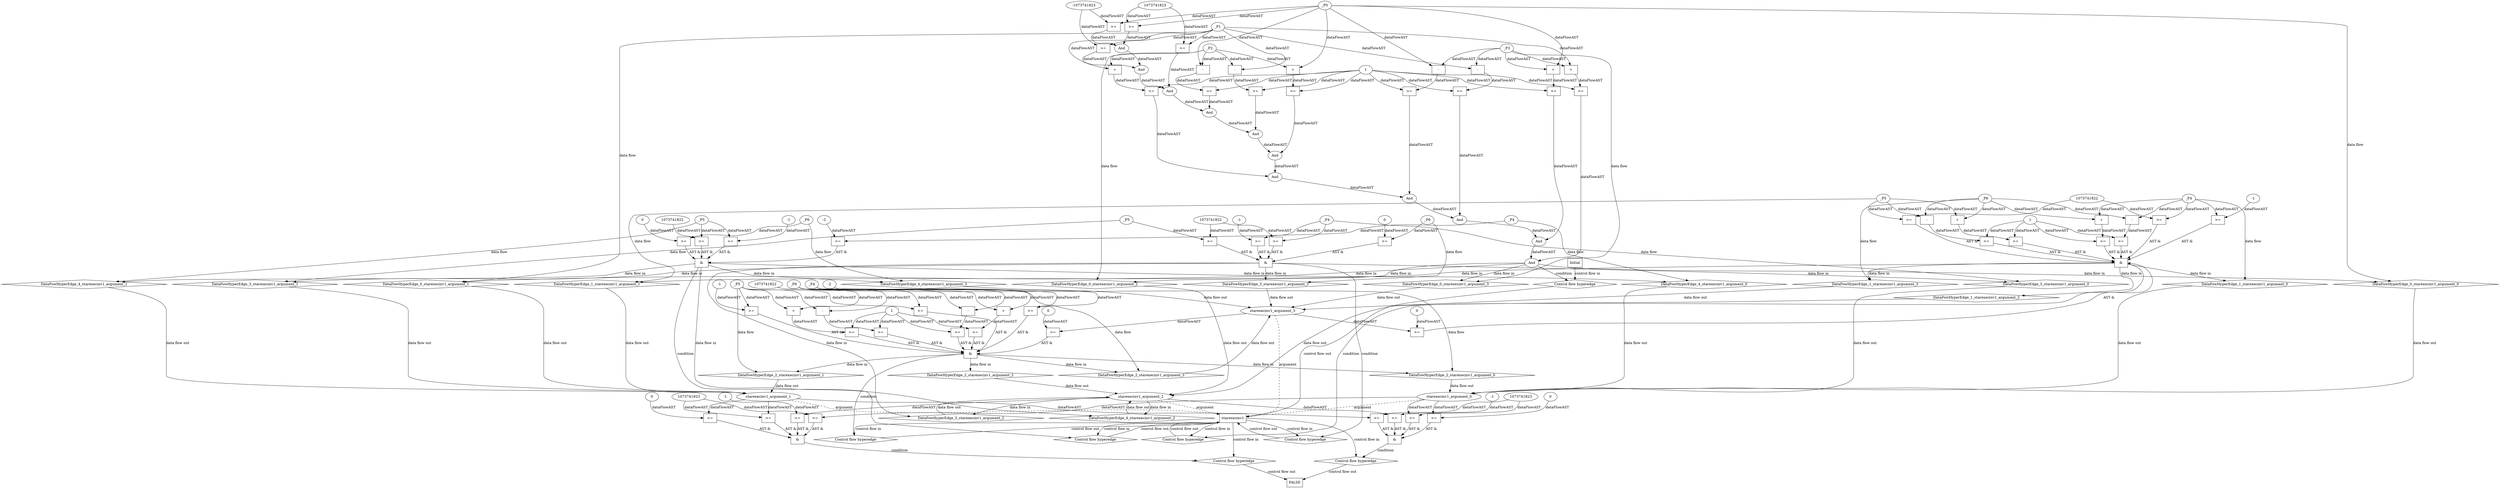 digraph dag {
"starexecinv1" [label="starexecinv1" nodeName="starexecinv1" class=cfn  shape="rect"];
FALSE [label="FALSE" nodeName=FALSE class=cfn  shape="rect"];
Initial [label="Initial" nodeName=Initial class=cfn  shape="rect"];
ControlFowHyperEdge_0 [label="Control flow hyperedge" nodeName=ControlFowHyperEdge_0 class=controlFlowHyperEdge shape="diamond"];
"Initial" -> ControlFowHyperEdge_0 [label="control flow in"]
ControlFowHyperEdge_0 -> "starexecinv1" [label="control flow out"]
ControlFowHyperEdge_1 [label="Control flow hyperedge" nodeName=ControlFowHyperEdge_1 class=controlFlowHyperEdge shape="diamond"];
"starexecinv1" -> ControlFowHyperEdge_1 [label="control flow in"]
ControlFowHyperEdge_1 -> "starexecinv1" [label="control flow out"]
ControlFowHyperEdge_2 [label="Control flow hyperedge" nodeName=ControlFowHyperEdge_2 class=controlFlowHyperEdge shape="diamond"];
"starexecinv1" -> ControlFowHyperEdge_2 [label="control flow in"]
ControlFowHyperEdge_2 -> "starexecinv1" [label="control flow out"]
ControlFowHyperEdge_3 [label="Control flow hyperedge" nodeName=ControlFowHyperEdge_3 class=controlFlowHyperEdge shape="diamond"];
"starexecinv1" -> ControlFowHyperEdge_3 [label="control flow in"]
ControlFowHyperEdge_3 -> "starexecinv1" [label="control flow out"]
ControlFowHyperEdge_4 [label="Control flow hyperedge" nodeName=ControlFowHyperEdge_4 class=controlFlowHyperEdge shape="diamond"];
"starexecinv1" -> ControlFowHyperEdge_4 [label="control flow in"]
ControlFowHyperEdge_4 -> "starexecinv1" [label="control flow out"]
ControlFowHyperEdge_5 [label="Control flow hyperedge" nodeName=ControlFowHyperEdge_5 class=controlFlowHyperEdge shape="diamond"];
"starexecinv1" -> ControlFowHyperEdge_5 [label="control flow in"]
ControlFowHyperEdge_5 -> "FALSE" [label="control flow out"]
ControlFowHyperEdge_6 [label="Control flow hyperedge" nodeName=ControlFowHyperEdge_6 class=controlFlowHyperEdge shape="diamond"];
"starexecinv1" -> ControlFowHyperEdge_6 [label="control flow in"]
ControlFowHyperEdge_6 -> "FALSE" [label="control flow out"]
"starexecinv1_argument_0" [label="starexecinv1_argument_0" nodeName=argument0 class=argument  head="starexecinv1" shape="oval"];
"starexecinv1_argument_0" -> "starexecinv1"[label="argument" style="dashed"]
"starexecinv1_argument_1" [label="starexecinv1_argument_1" nodeName=argument1 class=argument  head="starexecinv1" shape="oval"];
"starexecinv1_argument_1" -> "starexecinv1"[label="argument" style="dashed"]
"starexecinv1_argument_2" [label="starexecinv1_argument_2" nodeName=argument2 class=argument  head="starexecinv1" shape="oval"];
"starexecinv1_argument_2" -> "starexecinv1"[label="argument" style="dashed"]
"starexecinv1_argument_3" [label="starexecinv1_argument_3" nodeName=argument3 class=argument  head="starexecinv1" shape="oval"];
"starexecinv1_argument_3" -> "starexecinv1"[label="argument" style="dashed"]

"xxxstarexecinv1___Initial_0xxxguard_0_node_0" [label="And" nodeName="xxxstarexecinv1___Initial_0xxxguard_0_node_0" class=Operator ];
"xxxstarexecinv1___Initial_0xxxguard_0_node_1" [label="And" nodeName="xxxstarexecinv1___Initial_0xxxguard_0_node_1" class=Operator ];
"xxxstarexecinv1___Initial_0xxxguard_0_node_2" [label="And" nodeName="xxxstarexecinv1___Initial_0xxxguard_0_node_2" class=Operator ];
"xxxstarexecinv1___Initial_0xxxguard_0_node_3" [label="And" nodeName="xxxstarexecinv1___Initial_0xxxguard_0_node_3" class=Operator ];
"xxxstarexecinv1___Initial_0xxxguard_0_node_4" [label="And" nodeName="xxxstarexecinv1___Initial_0xxxguard_0_node_4" class=Operator ];
"xxxstarexecinv1___Initial_0xxxguard_0_node_5" [label="And" nodeName="xxxstarexecinv1___Initial_0xxxguard_0_node_5" class=Operator ];
"xxxstarexecinv1___Initial_0xxxguard_0_node_6" [label="And" nodeName="xxxstarexecinv1___Initial_0xxxguard_0_node_6" class=Operator ];
"xxxstarexecinv1___Initial_0xxxguard_0_node_7" [label="And" nodeName="xxxstarexecinv1___Initial_0xxxguard_0_node_7" class=Operator ];
"xxxstarexecinv1___Initial_0xxxguard_0_node_8" [label="And" nodeName="xxxstarexecinv1___Initial_0xxxguard_0_node_8" class=Operator ];
"xxxstarexecinv1___Initial_0xxxguard_0_node_9" [label="And" nodeName="xxxstarexecinv1___Initial_0xxxguard_0_node_9" class=Operator ];
"xxxstarexecinv1___Initial_0xxxguard_0_node_10" [label="And" nodeName="xxxstarexecinv1___Initial_0xxxguard_0_node_10" class=Operator ];
"xxxstarexecinv1___Initial_0xxxguard_0_node_11" [label=">=" nodeName="xxxstarexecinv1___Initial_0xxxguard_0_node_11" class=Operator  shape="rect"];
"xxxstarexecinv1___Initial_0xxxguard_0_node_13" [label="-1073741823" nodeName="xxxstarexecinv1___Initial_0xxxguard_0_node_13" class=Literal ];
"xxxstarexecinv1___Initial_0xxxguard_0_node_14" [label=">=" nodeName="xxxstarexecinv1___Initial_0xxxguard_0_node_14" class=Operator  shape="rect"];
"xxxstarexecinv1___Initial_0xxxguard_0_node_15" [label="1073741823" nodeName="xxxstarexecinv1___Initial_0xxxguard_0_node_15" class=Literal ];
"xxxstarexecinv1___Initial_0xxxguard_0_node_17" [label=">=" nodeName="xxxstarexecinv1___Initial_0xxxguard_0_node_17" class=Operator  shape="rect"];
"xxxstarexecinv1___Initial_0xxxguard_0_node_20" [label=">=" nodeName="xxxstarexecinv1___Initial_0xxxguard_0_node_20" class=Operator  shape="rect"];
"xxxstarexecinv1___Initial_0xxxguard_0_node_23" [label=">=" nodeName="xxxstarexecinv1___Initial_0xxxguard_0_node_23" class=Operator  shape="rect"];
"xxxstarexecinv1___Initial_0xxxguard_0_node_24" [label="-" nodeName="xxxstarexecinv1___Initial_0xxxguard_0_node_24" class= Operator shape="rect"];
"xxxstarexecinv1___Initial_0xxxguard_0_node_27" [label="1" nodeName="xxxstarexecinv1___Initial_0xxxguard_0_node_27" class=Literal ];
"xxxstarexecinv1___Initial_0xxxguard_0_node_28" [label=">=" nodeName="xxxstarexecinv1___Initial_0xxxguard_0_node_28" class=Operator  shape="rect"];
"xxxstarexecinv1___Initial_0xxxguard_0_node_29" [label="-" nodeName="xxxstarexecinv1___Initial_0xxxguard_0_node_29" class= Operator shape="rect"];
"xxxstarexecinv1___Initial_0xxxguard_0_node_33" [label=">=" nodeName="xxxstarexecinv1___Initial_0xxxguard_0_node_33" class=Operator  shape="rect"];
"xxxstarexecinv1___Initial_0xxxguard_0_node_34" [label="+" nodeName="xxxstarexecinv1___Initial_0xxxguard_0_node_34" class= Operator shape="rect"];
"xxxstarexecinv1___Initial_0xxxguard_0_node_38" [label=">=" nodeName="xxxstarexecinv1___Initial_0xxxguard_0_node_38" class=Operator  shape="rect"];
"xxxstarexecinv1___Initial_0xxxguard_0_node_39" [label="+" nodeName="xxxstarexecinv1___Initial_0xxxguard_0_node_39" class= Operator shape="rect"];
"xxxstarexecinv1___Initial_0xxxguard_0_node_43" [label=">=" nodeName="xxxstarexecinv1___Initial_0xxxguard_0_node_43" class=Operator  shape="rect"];
"xxxstarexecinv1___Initial_0xxxguard_0_node_44" [label="-" nodeName="xxxstarexecinv1___Initial_0xxxguard_0_node_44" class= Operator shape="rect"];
"xxxstarexecinv1___Initial_0xxxguard_0_node_48" [label=">=" nodeName="xxxstarexecinv1___Initial_0xxxguard_0_node_48" class=Operator  shape="rect"];
"xxxstarexecinv1___Initial_0xxxguard_0_node_49" [label="-" nodeName="xxxstarexecinv1___Initial_0xxxguard_0_node_49" class= Operator shape="rect"];
"xxxstarexecinv1___Initial_0xxxguard_0_node_53" [label=">=" nodeName="xxxstarexecinv1___Initial_0xxxguard_0_node_53" class=Operator  shape="rect"];
"xxxstarexecinv1___Initial_0xxxguard_0_node_54" [label="+" nodeName="xxxstarexecinv1___Initial_0xxxguard_0_node_54" class= Operator shape="rect"];
"xxxstarexecinv1___Initial_0xxxguard_0_node_58" [label=">=" nodeName="xxxstarexecinv1___Initial_0xxxguard_0_node_58" class=Operator  shape="rect"];
"xxxstarexecinv1___Initial_0xxxguard_0_node_59" [label="+" nodeName="xxxstarexecinv1___Initial_0xxxguard_0_node_59" class= Operator shape="rect"];
"xxxstarexecinv1___Initial_0xxxguard_0_node_1" -> "xxxstarexecinv1___Initial_0xxxguard_0_node_0"[label="dataFlowAST"]
"xxxstarexecinv1___Initial_0xxxguard_0_node_58" -> "xxxstarexecinv1___Initial_0xxxguard_0_node_0"[label="dataFlowAST"]
"xxxstarexecinv1___Initial_0xxxguard_0_node_2" -> "xxxstarexecinv1___Initial_0xxxguard_0_node_1"[label="dataFlowAST"]
"xxxstarexecinv1___Initial_0xxxguard_0_node_53" -> "xxxstarexecinv1___Initial_0xxxguard_0_node_1"[label="dataFlowAST"]
"xxxstarexecinv1___Initial_0xxxguard_0_node_3" -> "xxxstarexecinv1___Initial_0xxxguard_0_node_2"[label="dataFlowAST"]
"xxxstarexecinv1___Initial_0xxxguard_0_node_48" -> "xxxstarexecinv1___Initial_0xxxguard_0_node_2"[label="dataFlowAST"]
"xxxstarexecinv1___Initial_0xxxguard_0_node_4" -> "xxxstarexecinv1___Initial_0xxxguard_0_node_3"[label="dataFlowAST"]
"xxxstarexecinv1___Initial_0xxxguard_0_node_43" -> "xxxstarexecinv1___Initial_0xxxguard_0_node_3"[label="dataFlowAST"]
"xxxstarexecinv1___Initial_0xxxguard_0_node_5" -> "xxxstarexecinv1___Initial_0xxxguard_0_node_4"[label="dataFlowAST"]
"xxxstarexecinv1___Initial_0xxxguard_0_node_38" -> "xxxstarexecinv1___Initial_0xxxguard_0_node_4"[label="dataFlowAST"]
"xxxstarexecinv1___Initial_0xxxguard_0_node_6" -> "xxxstarexecinv1___Initial_0xxxguard_0_node_5"[label="dataFlowAST"]
"xxxstarexecinv1___Initial_0xxxguard_0_node_33" -> "xxxstarexecinv1___Initial_0xxxguard_0_node_5"[label="dataFlowAST"]
"xxxstarexecinv1___Initial_0xxxguard_0_node_7" -> "xxxstarexecinv1___Initial_0xxxguard_0_node_6"[label="dataFlowAST"]
"xxxstarexecinv1___Initial_0xxxguard_0_node_28" -> "xxxstarexecinv1___Initial_0xxxguard_0_node_6"[label="dataFlowAST"]
"xxxstarexecinv1___Initial_0xxxguard_0_node_8" -> "xxxstarexecinv1___Initial_0xxxguard_0_node_7"[label="dataFlowAST"]
"xxxstarexecinv1___Initial_0xxxguard_0_node_23" -> "xxxstarexecinv1___Initial_0xxxguard_0_node_7"[label="dataFlowAST"]
"xxxstarexecinv1___Initial_0xxxguard_0_node_9" -> "xxxstarexecinv1___Initial_0xxxguard_0_node_8"[label="dataFlowAST"]
"xxxstarexecinv1___Initial_0xxxguard_0_node_20" -> "xxxstarexecinv1___Initial_0xxxguard_0_node_8"[label="dataFlowAST"]
"xxxstarexecinv1___Initial_0xxxguard_0_node_10" -> "xxxstarexecinv1___Initial_0xxxguard_0_node_9"[label="dataFlowAST"]
"xxxstarexecinv1___Initial_0xxxguard_0_node_17" -> "xxxstarexecinv1___Initial_0xxxguard_0_node_9"[label="dataFlowAST"]
"xxxstarexecinv1___Initial_0xxxguard_0_node_11" -> "xxxstarexecinv1___Initial_0xxxguard_0_node_10"[label="dataFlowAST"]
"xxxstarexecinv1___Initial_0xxxguard_0_node_14" -> "xxxstarexecinv1___Initial_0xxxguard_0_node_10"[label="dataFlowAST"]
"xxxstarexecinv1___Initial_0xxxdataFlow_0_node_0" -> "xxxstarexecinv1___Initial_0xxxguard_0_node_11"[label="dataFlowAST"]
"xxxstarexecinv1___Initial_0xxxguard_0_node_13" -> "xxxstarexecinv1___Initial_0xxxguard_0_node_11"[label="dataFlowAST"]
"xxxstarexecinv1___Initial_0xxxguard_0_node_15" -> "xxxstarexecinv1___Initial_0xxxguard_0_node_14"[label="dataFlowAST"]
"xxxstarexecinv1___Initial_0xxxdataFlow_0_node_0" -> "xxxstarexecinv1___Initial_0xxxguard_0_node_14"[label="dataFlowAST"]
"xxxstarexecinv1___Initial_0xxxdataFlow1_node_0" -> "xxxstarexecinv1___Initial_0xxxguard_0_node_17"[label="dataFlowAST"]
"xxxstarexecinv1___Initial_0xxxguard_0_node_13" -> "xxxstarexecinv1___Initial_0xxxguard_0_node_17"[label="dataFlowAST"]
"xxxstarexecinv1___Initial_0xxxguard_0_node_15" -> "xxxstarexecinv1___Initial_0xxxguard_0_node_20"[label="dataFlowAST"]
"xxxstarexecinv1___Initial_0xxxdataFlow1_node_0" -> "xxxstarexecinv1___Initial_0xxxguard_0_node_20"[label="dataFlowAST"]
"xxxstarexecinv1___Initial_0xxxguard_0_node_24" -> "xxxstarexecinv1___Initial_0xxxguard_0_node_23"[label="dataFlowAST"]
"xxxstarexecinv1___Initial_0xxxguard_0_node_27" -> "xxxstarexecinv1___Initial_0xxxguard_0_node_23"[label="dataFlowAST"]
"xxxstarexecinv1___Initial_0xxxdataFlow2_node_0" -> "xxxstarexecinv1___Initial_0xxxguard_0_node_24"[label="dataFlowAST"]
"xxxstarexecinv1___Initial_0xxxdataFlow_0_node_0" -> "xxxstarexecinv1___Initial_0xxxguard_0_node_24"[label="dataFlowAST"]
"xxxstarexecinv1___Initial_0xxxguard_0_node_29" -> "xxxstarexecinv1___Initial_0xxxguard_0_node_28"[label="dataFlowAST"]
"xxxstarexecinv1___Initial_0xxxguard_0_node_27" -> "xxxstarexecinv1___Initial_0xxxguard_0_node_28"[label="dataFlowAST"]
"xxxstarexecinv1___Initial_0xxxdataFlow2_node_0" -> "xxxstarexecinv1___Initial_0xxxguard_0_node_29"[label="dataFlowAST"]
"xxxstarexecinv1___Initial_0xxxdataFlow1_node_0" -> "xxxstarexecinv1___Initial_0xxxguard_0_node_29"[label="dataFlowAST"]
"xxxstarexecinv1___Initial_0xxxguard_0_node_34" -> "xxxstarexecinv1___Initial_0xxxguard_0_node_33"[label="dataFlowAST"]
"xxxstarexecinv1___Initial_0xxxguard_0_node_27" -> "xxxstarexecinv1___Initial_0xxxguard_0_node_33"[label="dataFlowAST"]
"xxxstarexecinv1___Initial_0xxxdataFlow2_node_0" -> "xxxstarexecinv1___Initial_0xxxguard_0_node_34"[label="dataFlowAST"]
"xxxstarexecinv1___Initial_0xxxdataFlow_0_node_0" -> "xxxstarexecinv1___Initial_0xxxguard_0_node_34"[label="dataFlowAST"]
"xxxstarexecinv1___Initial_0xxxguard_0_node_39" -> "xxxstarexecinv1___Initial_0xxxguard_0_node_38"[label="dataFlowAST"]
"xxxstarexecinv1___Initial_0xxxguard_0_node_27" -> "xxxstarexecinv1___Initial_0xxxguard_0_node_38"[label="dataFlowAST"]
"xxxstarexecinv1___Initial_0xxxdataFlow2_node_0" -> "xxxstarexecinv1___Initial_0xxxguard_0_node_39"[label="dataFlowAST"]
"xxxstarexecinv1___Initial_0xxxdataFlow1_node_0" -> "xxxstarexecinv1___Initial_0xxxguard_0_node_39"[label="dataFlowAST"]
"xxxstarexecinv1___Initial_0xxxguard_0_node_44" -> "xxxstarexecinv1___Initial_0xxxguard_0_node_43"[label="dataFlowAST"]
"xxxstarexecinv1___Initial_0xxxguard_0_node_27" -> "xxxstarexecinv1___Initial_0xxxguard_0_node_43"[label="dataFlowAST"]
"xxxstarexecinv1___Initial_0xxxdataFlow3_node_0" -> "xxxstarexecinv1___Initial_0xxxguard_0_node_44"[label="dataFlowAST"]
"xxxstarexecinv1___Initial_0xxxdataFlow_0_node_0" -> "xxxstarexecinv1___Initial_0xxxguard_0_node_44"[label="dataFlowAST"]
"xxxstarexecinv1___Initial_0xxxguard_0_node_49" -> "xxxstarexecinv1___Initial_0xxxguard_0_node_48"[label="dataFlowAST"]
"xxxstarexecinv1___Initial_0xxxguard_0_node_27" -> "xxxstarexecinv1___Initial_0xxxguard_0_node_48"[label="dataFlowAST"]
"xxxstarexecinv1___Initial_0xxxdataFlow3_node_0" -> "xxxstarexecinv1___Initial_0xxxguard_0_node_49"[label="dataFlowAST"]
"xxxstarexecinv1___Initial_0xxxdataFlow1_node_0" -> "xxxstarexecinv1___Initial_0xxxguard_0_node_49"[label="dataFlowAST"]
"xxxstarexecinv1___Initial_0xxxguard_0_node_54" -> "xxxstarexecinv1___Initial_0xxxguard_0_node_53"[label="dataFlowAST"]
"xxxstarexecinv1___Initial_0xxxguard_0_node_27" -> "xxxstarexecinv1___Initial_0xxxguard_0_node_53"[label="dataFlowAST"]
"xxxstarexecinv1___Initial_0xxxdataFlow3_node_0" -> "xxxstarexecinv1___Initial_0xxxguard_0_node_54"[label="dataFlowAST"]
"xxxstarexecinv1___Initial_0xxxdataFlow_0_node_0" -> "xxxstarexecinv1___Initial_0xxxguard_0_node_54"[label="dataFlowAST"]
"xxxstarexecinv1___Initial_0xxxguard_0_node_59" -> "xxxstarexecinv1___Initial_0xxxguard_0_node_58"[label="dataFlowAST"]
"xxxstarexecinv1___Initial_0xxxguard_0_node_27" -> "xxxstarexecinv1___Initial_0xxxguard_0_node_58"[label="dataFlowAST"]
"xxxstarexecinv1___Initial_0xxxdataFlow3_node_0" -> "xxxstarexecinv1___Initial_0xxxguard_0_node_59"[label="dataFlowAST"]
"xxxstarexecinv1___Initial_0xxxdataFlow1_node_0" -> "xxxstarexecinv1___Initial_0xxxguard_0_node_59"[label="dataFlowAST"]

"xxxstarexecinv1___Initial_0xxxguard_0_node_0" -> "ControlFowHyperEdge_0" [label="condition"];
"xxxstarexecinv1___Initial_0xxxdataFlow_0_node_0" [label="_P0" nodeName="xxxstarexecinv1___Initial_0xxxdataFlow_0_node_0" class=Constant ];

"xxxstarexecinv1___Initial_0xxxdataFlow_0_node_0" -> "DataFowHyperEdge_0_starexecinv1_argument_0" [label="data flow"];
"xxxstarexecinv1___Initial_0xxxdataFlow1_node_0" [label="_P1" nodeName="xxxstarexecinv1___Initial_0xxxdataFlow1_node_0" class=Constant ];

"xxxstarexecinv1___Initial_0xxxdataFlow1_node_0" -> "DataFowHyperEdge_0_starexecinv1_argument_1" [label="data flow"];
"xxxstarexecinv1___Initial_0xxxdataFlow2_node_0" [label="_P2" nodeName="xxxstarexecinv1___Initial_0xxxdataFlow2_node_0" class=Constant ];

"xxxstarexecinv1___Initial_0xxxdataFlow2_node_0" -> "DataFowHyperEdge_0_starexecinv1_argument_2" [label="data flow"];
"xxxstarexecinv1___Initial_0xxxdataFlow3_node_0" [label="_P3" nodeName="xxxstarexecinv1___Initial_0xxxdataFlow3_node_0" class=Constant ];

"xxxstarexecinv1___Initial_0xxxdataFlow3_node_0" -> "DataFowHyperEdge_0_starexecinv1_argument_3" [label="data flow"];
"xxxstarexecinv1___starexecinv1_1xxx_and" [label="&" nodeName="xxxstarexecinv1___starexecinv1_1xxx_and" class=Operator shape="rect"];
"xxxstarexecinv1___starexecinv1_1xxxguard6_node_0" [label=">=" nodeName="xxxstarexecinv1___starexecinv1_1xxxguard6_node_0" class=Operator  shape="rect"];
"xxxstarexecinv1___starexecinv1_1xxxguard6_node_2" [label="-1" nodeName="xxxstarexecinv1___starexecinv1_1xxxguard6_node_2" class=Literal ];
"xxxstarexecinv1___starexecinv1_1xxxdataFlow_0_node_0" -> "xxxstarexecinv1___starexecinv1_1xxxguard6_node_0"[label="dataFlowAST"]
"xxxstarexecinv1___starexecinv1_1xxxguard6_node_2" -> "xxxstarexecinv1___starexecinv1_1xxxguard6_node_0"[label="dataFlowAST"]

"xxxstarexecinv1___starexecinv1_1xxxguard6_node_0" -> "xxxstarexecinv1___starexecinv1_1xxx_and" [label="AST &"];
"xxxstarexecinv1___starexecinv1_1xxxguard_0_node_0" [label=">=" nodeName="xxxstarexecinv1___starexecinv1_1xxxguard_0_node_0" class=Operator  shape="rect"];
"xxxstarexecinv1___starexecinv1_1xxxguard_0_node_1" [label="+" nodeName="xxxstarexecinv1___starexecinv1_1xxxguard_0_node_1" class= Operator shape="rect"];
"xxxstarexecinv1___starexecinv1_1xxxguard_0_node_4" [label="1" nodeName="xxxstarexecinv1___starexecinv1_1xxxguard_0_node_4" class=Literal ];
"xxxstarexecinv1___starexecinv1_1xxxguard_0_node_1" -> "xxxstarexecinv1___starexecinv1_1xxxguard_0_node_0"[label="dataFlowAST"]
"xxxstarexecinv1___starexecinv1_1xxxguard_0_node_4" -> "xxxstarexecinv1___starexecinv1_1xxxguard_0_node_0"[label="dataFlowAST"]
"xxxstarexecinv1___starexecinv1_1xxxdataFlow2_node_0" -> "xxxstarexecinv1___starexecinv1_1xxxguard_0_node_1"[label="dataFlowAST"]
"xxxstarexecinv1___starexecinv1_1xxxdataFlow1_node_0" -> "xxxstarexecinv1___starexecinv1_1xxxguard_0_node_1"[label="dataFlowAST"]

"xxxstarexecinv1___starexecinv1_1xxxguard_0_node_0" -> "xxxstarexecinv1___starexecinv1_1xxx_and" [label="AST &"];
"xxxstarexecinv1___starexecinv1_1xxxguard1_node_0" [label=">=" nodeName="xxxstarexecinv1___starexecinv1_1xxxguard1_node_0" class=Operator  shape="rect"];
"xxxstarexecinv1___starexecinv1_1xxxguard1_node_1" [label="1073741822" nodeName="xxxstarexecinv1___starexecinv1_1xxxguard1_node_1" class=Literal ];
"xxxstarexecinv1___starexecinv1_1xxxguard1_node_1" -> "xxxstarexecinv1___starexecinv1_1xxxguard1_node_0"[label="dataFlowAST"]
"xxxstarexecinv1___starexecinv1_1xxxdataFlow_0_node_0" -> "xxxstarexecinv1___starexecinv1_1xxxguard1_node_0"[label="dataFlowAST"]

"xxxstarexecinv1___starexecinv1_1xxxguard1_node_0" -> "xxxstarexecinv1___starexecinv1_1xxx_and" [label="AST &"];
"xxxstarexecinv1___starexecinv1_1xxxguard5_node_0" [label=">=" nodeName="xxxstarexecinv1___starexecinv1_1xxxguard5_node_0" class=Operator  shape="rect"];
"xxxstarexecinv1___starexecinv1_1xxxguard5_node_1" [label="-" nodeName="xxxstarexecinv1___starexecinv1_1xxxguard5_node_1" class= Operator shape="rect"];
"xxxstarexecinv1___starexecinv1_1xxxguard5_node_1" -> "xxxstarexecinv1___starexecinv1_1xxxguard5_node_0"[label="dataFlowAST"]
"xxxstarexecinv1___starexecinv1_1xxxguard_0_node_4" -> "xxxstarexecinv1___starexecinv1_1xxxguard5_node_0"[label="dataFlowAST"]
"xxxstarexecinv1___starexecinv1_1xxxdataFlow2_node_0" -> "xxxstarexecinv1___starexecinv1_1xxxguard5_node_1"[label="dataFlowAST"]
"xxxstarexecinv1___starexecinv1_1xxxdataFlow_0_node_0" -> "xxxstarexecinv1___starexecinv1_1xxxguard5_node_1"[label="dataFlowAST"]

"xxxstarexecinv1___starexecinv1_1xxxguard5_node_0" -> "xxxstarexecinv1___starexecinv1_1xxx_and" [label="AST &"];
"xxxstarexecinv1___starexecinv1_1xxxguard2_node_0" [label=">=" nodeName="xxxstarexecinv1___starexecinv1_1xxxguard2_node_0" class=Operator  shape="rect"];
"xxxstarexecinv1___starexecinv1_1xxxguard2_node_1" [label="-" nodeName="xxxstarexecinv1___starexecinv1_1xxxguard2_node_1" class= Operator shape="rect"];
"xxxstarexecinv1___starexecinv1_1xxxguard2_node_1" -> "xxxstarexecinv1___starexecinv1_1xxxguard2_node_0"[label="dataFlowAST"]
"xxxstarexecinv1___starexecinv1_1xxxguard_0_node_4" -> "xxxstarexecinv1___starexecinv1_1xxxguard2_node_0"[label="dataFlowAST"]
"xxxstarexecinv1___starexecinv1_1xxxdataFlow2_node_0" -> "xxxstarexecinv1___starexecinv1_1xxxguard2_node_1"[label="dataFlowAST"]
"xxxstarexecinv1___starexecinv1_1xxxdataFlow1_node_0" -> "xxxstarexecinv1___starexecinv1_1xxxguard2_node_1"[label="dataFlowAST"]

"xxxstarexecinv1___starexecinv1_1xxxguard2_node_0" -> "xxxstarexecinv1___starexecinv1_1xxx_and" [label="AST &"];
"xxxstarexecinv1___starexecinv1_1xxxguard7_node_0" [label=">=" nodeName="xxxstarexecinv1___starexecinv1_1xxxguard7_node_0" class=Operator  shape="rect"];
"xxxstarexecinv1___starexecinv1_1xxxguard7_node_1" [label="+" nodeName="xxxstarexecinv1___starexecinv1_1xxxguard7_node_1" class= Operator shape="rect"];
"xxxstarexecinv1___starexecinv1_1xxxguard7_node_1" -> "xxxstarexecinv1___starexecinv1_1xxxguard7_node_0"[label="dataFlowAST"]
"xxxstarexecinv1___starexecinv1_1xxxguard_0_node_4" -> "xxxstarexecinv1___starexecinv1_1xxxguard7_node_0"[label="dataFlowAST"]
"xxxstarexecinv1___starexecinv1_1xxxdataFlow2_node_0" -> "xxxstarexecinv1___starexecinv1_1xxxguard7_node_1"[label="dataFlowAST"]
"xxxstarexecinv1___starexecinv1_1xxxdataFlow_0_node_0" -> "xxxstarexecinv1___starexecinv1_1xxxguard7_node_1"[label="dataFlowAST"]

"xxxstarexecinv1___starexecinv1_1xxxguard7_node_0" -> "xxxstarexecinv1___starexecinv1_1xxx_and" [label="AST &"];
"xxxstarexecinv1___starexecinv1_1xxxguard4_node_0" [label=">=" nodeName="xxxstarexecinv1___starexecinv1_1xxxguard4_node_0" class=Operator  shape="rect"];
"xxxstarexecinv1___starexecinv1_1xxxguard1_node_1" -> "xxxstarexecinv1___starexecinv1_1xxxguard4_node_0"[label="dataFlowAST"]
"xxxstarexecinv1___starexecinv1_1xxxdataFlow1_node_0" -> "xxxstarexecinv1___starexecinv1_1xxxguard4_node_0"[label="dataFlowAST"]

"xxxstarexecinv1___starexecinv1_1xxxguard4_node_0" -> "xxxstarexecinv1___starexecinv1_1xxx_and" [label="AST &"];
"xxxstarexecinv1___starexecinv1_1xxxguard3_node_0" [label=">=" nodeName="xxxstarexecinv1___starexecinv1_1xxxguard3_node_0" class=Operator  shape="rect"];
"xxxstarexecinv1___starexecinv1_1xxxguard3_node_1" [label="0" nodeName="xxxstarexecinv1___starexecinv1_1xxxguard3_node_1" class=Literal ];
"xxxstarexecinv1___starexecinv1_1xxxguard3_node_1" -> "xxxstarexecinv1___starexecinv1_1xxxguard3_node_0"[label="dataFlowAST"]
"starexecinv1_argument_3" -> "xxxstarexecinv1___starexecinv1_1xxxguard3_node_0"[label="dataFlowAST"]

"xxxstarexecinv1___starexecinv1_1xxxguard3_node_0" -> "xxxstarexecinv1___starexecinv1_1xxx_and" [label="AST &"];
"xxxstarexecinv1___starexecinv1_1xxx_and" -> "ControlFowHyperEdge_1" [label="condition"];
"xxxstarexecinv1___starexecinv1_1xxxdataFlow_0_node_0" [label="_P4" nodeName="xxxstarexecinv1___starexecinv1_1xxxdataFlow_0_node_0" class=Constant ];

"xxxstarexecinv1___starexecinv1_1xxxdataFlow_0_node_0" -> "DataFowHyperEdge_1_starexecinv1_argument_0" [label="data flow"];
"xxxstarexecinv1___starexecinv1_1xxxdataFlow1_node_0" [label="_P5" nodeName="xxxstarexecinv1___starexecinv1_1xxxdataFlow1_node_0" class=Constant ];

"xxxstarexecinv1___starexecinv1_1xxxdataFlow1_node_0" -> "DataFowHyperEdge_1_starexecinv1_argument_1" [label="data flow"];
"xxxstarexecinv1___starexecinv1_1xxxdataFlow2_node_0" [label="_P6" nodeName="xxxstarexecinv1___starexecinv1_1xxxdataFlow2_node_0" class=Constant ];

"xxxstarexecinv1___starexecinv1_1xxxdataFlow2_node_0" -> "DataFowHyperEdge_1_starexecinv1_argument_3" [label="data flow"];
"xxxstarexecinv1___starexecinv1_2xxx_and" [label="&" nodeName="xxxstarexecinv1___starexecinv1_2xxx_and" class=Operator shape="rect"];
"xxxstarexecinv1___starexecinv1_2xxxguard6_node_0" [label=">=" nodeName="xxxstarexecinv1___starexecinv1_2xxxguard6_node_0" class=Operator  shape="rect"];
"xxxstarexecinv1___starexecinv1_2xxxguard6_node_1" [label="1073741822" nodeName="xxxstarexecinv1___starexecinv1_2xxxguard6_node_1" class=Literal ];
"xxxstarexecinv1___starexecinv1_2xxxguard6_node_1" -> "xxxstarexecinv1___starexecinv1_2xxxguard6_node_0"[label="dataFlowAST"]
"xxxstarexecinv1___starexecinv1_2xxxdataFlow1_node_0" -> "xxxstarexecinv1___starexecinv1_2xxxguard6_node_0"[label="dataFlowAST"]

"xxxstarexecinv1___starexecinv1_2xxxguard6_node_0" -> "xxxstarexecinv1___starexecinv1_2xxx_and" [label="AST &"];
"xxxstarexecinv1___starexecinv1_2xxxguard3_node_0" [label=">=" nodeName="xxxstarexecinv1___starexecinv1_2xxxguard3_node_0" class=Operator  shape="rect"];
"xxxstarexecinv1___starexecinv1_2xxxguard3_node_1" [label="0" nodeName="xxxstarexecinv1___starexecinv1_2xxxguard3_node_1" class=Literal ];
"xxxstarexecinv1___starexecinv1_2xxxguard3_node_1" -> "xxxstarexecinv1___starexecinv1_2xxxguard3_node_0"[label="dataFlowAST"]
"starexecinv1_argument_3" -> "xxxstarexecinv1___starexecinv1_2xxxguard3_node_0"[label="dataFlowAST"]

"xxxstarexecinv1___starexecinv1_2xxxguard3_node_0" -> "xxxstarexecinv1___starexecinv1_2xxx_and" [label="AST &"];
"xxxstarexecinv1___starexecinv1_2xxxguard5_node_0" [label=">=" nodeName="xxxstarexecinv1___starexecinv1_2xxxguard5_node_0" class=Operator  shape="rect"];
"xxxstarexecinv1___starexecinv1_2xxxguard5_node_1" [label="-" nodeName="xxxstarexecinv1___starexecinv1_2xxxguard5_node_1" class= Operator shape="rect"];
"xxxstarexecinv1___starexecinv1_2xxxguard5_node_1" -> "xxxstarexecinv1___starexecinv1_2xxxguard5_node_0"[label="dataFlowAST"]
"xxxstarexecinv1___starexecinv1_2xxxguard_0_node_4" -> "xxxstarexecinv1___starexecinv1_2xxxguard5_node_0"[label="dataFlowAST"]
"xxxstarexecinv1___starexecinv1_2xxxdataFlow2_node_0" -> "xxxstarexecinv1___starexecinv1_2xxxguard5_node_1"[label="dataFlowAST"]
"xxxstarexecinv1___starexecinv1_2xxxdataFlow_0_node_0" -> "xxxstarexecinv1___starexecinv1_2xxxguard5_node_1"[label="dataFlowAST"]

"xxxstarexecinv1___starexecinv1_2xxxguard5_node_0" -> "xxxstarexecinv1___starexecinv1_2xxx_and" [label="AST &"];
"xxxstarexecinv1___starexecinv1_2xxxguard4_node_0" [label=">=" nodeName="xxxstarexecinv1___starexecinv1_2xxxguard4_node_0" class=Operator  shape="rect"];
"xxxstarexecinv1___starexecinv1_2xxxguard4_node_2" [label="-1" nodeName="xxxstarexecinv1___starexecinv1_2xxxguard4_node_2" class=Literal ];
"xxxstarexecinv1___starexecinv1_2xxxdataFlow1_node_0" -> "xxxstarexecinv1___starexecinv1_2xxxguard4_node_0"[label="dataFlowAST"]
"xxxstarexecinv1___starexecinv1_2xxxguard4_node_2" -> "xxxstarexecinv1___starexecinv1_2xxxguard4_node_0"[label="dataFlowAST"]

"xxxstarexecinv1___starexecinv1_2xxxguard4_node_0" -> "xxxstarexecinv1___starexecinv1_2xxx_and" [label="AST &"];
"xxxstarexecinv1___starexecinv1_2xxxguard_0_node_0" [label=">=" nodeName="xxxstarexecinv1___starexecinv1_2xxxguard_0_node_0" class=Operator  shape="rect"];
"xxxstarexecinv1___starexecinv1_2xxxguard_0_node_1" [label="+" nodeName="xxxstarexecinv1___starexecinv1_2xxxguard_0_node_1" class= Operator shape="rect"];
"xxxstarexecinv1___starexecinv1_2xxxguard_0_node_4" [label="1" nodeName="xxxstarexecinv1___starexecinv1_2xxxguard_0_node_4" class=Literal ];
"xxxstarexecinv1___starexecinv1_2xxxguard_0_node_1" -> "xxxstarexecinv1___starexecinv1_2xxxguard_0_node_0"[label="dataFlowAST"]
"xxxstarexecinv1___starexecinv1_2xxxguard_0_node_4" -> "xxxstarexecinv1___starexecinv1_2xxxguard_0_node_0"[label="dataFlowAST"]
"xxxstarexecinv1___starexecinv1_2xxxdataFlow2_node_0" -> "xxxstarexecinv1___starexecinv1_2xxxguard_0_node_1"[label="dataFlowAST"]
"xxxstarexecinv1___starexecinv1_2xxxdataFlow1_node_0" -> "xxxstarexecinv1___starexecinv1_2xxxguard_0_node_1"[label="dataFlowAST"]

"xxxstarexecinv1___starexecinv1_2xxxguard_0_node_0" -> "xxxstarexecinv1___starexecinv1_2xxx_and" [label="AST &"];
"xxxstarexecinv1___starexecinv1_2xxxguard1_node_0" [label=">=" nodeName="xxxstarexecinv1___starexecinv1_2xxxguard1_node_0" class=Operator  shape="rect"];
"xxxstarexecinv1___starexecinv1_2xxxguard1_node_1" [label="-2" nodeName="xxxstarexecinv1___starexecinv1_2xxxguard1_node_1" class=Literal ];
"xxxstarexecinv1___starexecinv1_2xxxguard1_node_1" -> "xxxstarexecinv1___starexecinv1_2xxxguard1_node_0"[label="dataFlowAST"]
"xxxstarexecinv1___starexecinv1_2xxxdataFlow_0_node_0" -> "xxxstarexecinv1___starexecinv1_2xxxguard1_node_0"[label="dataFlowAST"]

"xxxstarexecinv1___starexecinv1_2xxxguard1_node_0" -> "xxxstarexecinv1___starexecinv1_2xxx_and" [label="AST &"];
"xxxstarexecinv1___starexecinv1_2xxxguard7_node_0" [label=">=" nodeName="xxxstarexecinv1___starexecinv1_2xxxguard7_node_0" class=Operator  shape="rect"];
"xxxstarexecinv1___starexecinv1_2xxxguard7_node_1" [label="+" nodeName="xxxstarexecinv1___starexecinv1_2xxxguard7_node_1" class= Operator shape="rect"];
"xxxstarexecinv1___starexecinv1_2xxxguard7_node_1" -> "xxxstarexecinv1___starexecinv1_2xxxguard7_node_0"[label="dataFlowAST"]
"xxxstarexecinv1___starexecinv1_2xxxguard_0_node_4" -> "xxxstarexecinv1___starexecinv1_2xxxguard7_node_0"[label="dataFlowAST"]
"xxxstarexecinv1___starexecinv1_2xxxdataFlow2_node_0" -> "xxxstarexecinv1___starexecinv1_2xxxguard7_node_1"[label="dataFlowAST"]
"xxxstarexecinv1___starexecinv1_2xxxdataFlow_0_node_0" -> "xxxstarexecinv1___starexecinv1_2xxxguard7_node_1"[label="dataFlowAST"]

"xxxstarexecinv1___starexecinv1_2xxxguard7_node_0" -> "xxxstarexecinv1___starexecinv1_2xxx_and" [label="AST &"];
"xxxstarexecinv1___starexecinv1_2xxxguard2_node_0" [label=">=" nodeName="xxxstarexecinv1___starexecinv1_2xxxguard2_node_0" class=Operator  shape="rect"];
"xxxstarexecinv1___starexecinv1_2xxxguard2_node_1" [label="-" nodeName="xxxstarexecinv1___starexecinv1_2xxxguard2_node_1" class= Operator shape="rect"];
"xxxstarexecinv1___starexecinv1_2xxxguard2_node_1" -> "xxxstarexecinv1___starexecinv1_2xxxguard2_node_0"[label="dataFlowAST"]
"xxxstarexecinv1___starexecinv1_2xxxguard_0_node_4" -> "xxxstarexecinv1___starexecinv1_2xxxguard2_node_0"[label="dataFlowAST"]
"xxxstarexecinv1___starexecinv1_2xxxdataFlow2_node_0" -> "xxxstarexecinv1___starexecinv1_2xxxguard2_node_1"[label="dataFlowAST"]
"xxxstarexecinv1___starexecinv1_2xxxdataFlow1_node_0" -> "xxxstarexecinv1___starexecinv1_2xxxguard2_node_1"[label="dataFlowAST"]

"xxxstarexecinv1___starexecinv1_2xxxguard2_node_0" -> "xxxstarexecinv1___starexecinv1_2xxx_and" [label="AST &"];
"xxxstarexecinv1___starexecinv1_2xxx_and" -> "ControlFowHyperEdge_2" [label="condition"];
"xxxstarexecinv1___starexecinv1_2xxxdataFlow_0_node_0" [label="_P4" nodeName="xxxstarexecinv1___starexecinv1_2xxxdataFlow_0_node_0" class=Constant ];

"xxxstarexecinv1___starexecinv1_2xxxdataFlow_0_node_0" -> "DataFowHyperEdge_2_starexecinv1_argument_0" [label="data flow"];
"xxxstarexecinv1___starexecinv1_2xxxdataFlow1_node_0" [label="_P5" nodeName="xxxstarexecinv1___starexecinv1_2xxxdataFlow1_node_0" class=Constant ];

"xxxstarexecinv1___starexecinv1_2xxxdataFlow1_node_0" -> "DataFowHyperEdge_2_starexecinv1_argument_1" [label="data flow"];
"xxxstarexecinv1___starexecinv1_2xxxdataFlow2_node_0" [label="_P6" nodeName="xxxstarexecinv1___starexecinv1_2xxxdataFlow2_node_0" class=Constant ];

"xxxstarexecinv1___starexecinv1_2xxxdataFlow2_node_0" -> "DataFowHyperEdge_2_starexecinv1_argument_3" [label="data flow"];
"xxxstarexecinv1___starexecinv1_3xxx_and" [label="&" nodeName="xxxstarexecinv1___starexecinv1_3xxx_and" class=Operator shape="rect"];
"xxxstarexecinv1___starexecinv1_3xxxguard_0_node_0" [label=">=" nodeName="xxxstarexecinv1___starexecinv1_3xxxguard_0_node_0" class=Operator  shape="rect"];
"xxxstarexecinv1___starexecinv1_3xxxguard_0_node_2" [label="0" nodeName="xxxstarexecinv1___starexecinv1_3xxxguard_0_node_2" class=Literal ];
"xxxstarexecinv1___starexecinv1_3xxxdataFlow2_node_0" -> "xxxstarexecinv1___starexecinv1_3xxxguard_0_node_0"[label="dataFlowAST"]
"xxxstarexecinv1___starexecinv1_3xxxguard_0_node_2" -> "xxxstarexecinv1___starexecinv1_3xxxguard_0_node_0"[label="dataFlowAST"]

"xxxstarexecinv1___starexecinv1_3xxxguard_0_node_0" -> "xxxstarexecinv1___starexecinv1_3xxx_and" [label="AST &"];
"xxxstarexecinv1___starexecinv1_3xxxguard1_node_0" [label=">=" nodeName="xxxstarexecinv1___starexecinv1_3xxxguard1_node_0" class=Operator  shape="rect"];
"xxxstarexecinv1___starexecinv1_3xxxguard1_node_1" [label="1073741822" nodeName="xxxstarexecinv1___starexecinv1_3xxxguard1_node_1" class=Literal ];
"xxxstarexecinv1___starexecinv1_3xxxguard1_node_1" -> "xxxstarexecinv1___starexecinv1_3xxxguard1_node_0"[label="dataFlowAST"]
"xxxstarexecinv1___starexecinv1_3xxxdataFlow_0_node_0" -> "xxxstarexecinv1___starexecinv1_3xxxguard1_node_0"[label="dataFlowAST"]

"xxxstarexecinv1___starexecinv1_3xxxguard1_node_0" -> "xxxstarexecinv1___starexecinv1_3xxx_and" [label="AST &"];
"xxxstarexecinv1___starexecinv1_3xxxguard2_node_0" [label=">=" nodeName="xxxstarexecinv1___starexecinv1_3xxxguard2_node_0" class=Operator  shape="rect"];
"xxxstarexecinv1___starexecinv1_3xxxguard2_node_2" [label="-1" nodeName="xxxstarexecinv1___starexecinv1_3xxxguard2_node_2" class=Literal ];
"xxxstarexecinv1___starexecinv1_3xxxdataFlow_0_node_0" -> "xxxstarexecinv1___starexecinv1_3xxxguard2_node_0"[label="dataFlowAST"]
"xxxstarexecinv1___starexecinv1_3xxxguard2_node_2" -> "xxxstarexecinv1___starexecinv1_3xxxguard2_node_0"[label="dataFlowAST"]

"xxxstarexecinv1___starexecinv1_3xxxguard2_node_0" -> "xxxstarexecinv1___starexecinv1_3xxx_and" [label="AST &"];
"xxxstarexecinv1___starexecinv1_3xxxguard3_node_0" [label=">=" nodeName="xxxstarexecinv1___starexecinv1_3xxxguard3_node_0" class=Operator  shape="rect"];
"xxxstarexecinv1___starexecinv1_3xxxguard1_node_1" -> "xxxstarexecinv1___starexecinv1_3xxxguard3_node_0"[label="dataFlowAST"]
"xxxstarexecinv1___starexecinv1_3xxxdataFlow1_node_0" -> "xxxstarexecinv1___starexecinv1_3xxxguard3_node_0"[label="dataFlowAST"]

"xxxstarexecinv1___starexecinv1_3xxxguard3_node_0" -> "xxxstarexecinv1___starexecinv1_3xxx_and" [label="AST &"];
"xxxstarexecinv1___starexecinv1_3xxx_and" -> "ControlFowHyperEdge_3" [label="condition"];
"xxxstarexecinv1___starexecinv1_3xxxdataFlow_0_node_0" [label="_P4" nodeName="xxxstarexecinv1___starexecinv1_3xxxdataFlow_0_node_0" class=Constant ];

"xxxstarexecinv1___starexecinv1_3xxxdataFlow_0_node_0" -> "DataFowHyperEdge_3_starexecinv1_argument_0" [label="data flow"];
"xxxstarexecinv1___starexecinv1_3xxxdataFlow1_node_0" [label="_P5" nodeName="xxxstarexecinv1___starexecinv1_3xxxdataFlow1_node_0" class=Constant ];

"xxxstarexecinv1___starexecinv1_3xxxdataFlow1_node_0" -> "DataFowHyperEdge_3_starexecinv1_argument_1" [label="data flow"];
"xxxstarexecinv1___starexecinv1_3xxxdataFlow2_node_0" [label="_P6" nodeName="xxxstarexecinv1___starexecinv1_3xxxdataFlow2_node_0" class=Constant ];

"xxxstarexecinv1___starexecinv1_3xxxdataFlow2_node_0" -> "DataFowHyperEdge_3_starexecinv1_argument_3" [label="data flow"];
"xxxstarexecinv1___starexecinv1_4xxx_and" [label="&" nodeName="xxxstarexecinv1___starexecinv1_4xxx_and" class=Operator shape="rect"];
"xxxstarexecinv1___starexecinv1_4xxxguard_0_node_0" [label=">=" nodeName="xxxstarexecinv1___starexecinv1_4xxxguard_0_node_0" class=Operator  shape="rect"];
"xxxstarexecinv1___starexecinv1_4xxxguard_0_node_2" [label="0" nodeName="xxxstarexecinv1___starexecinv1_4xxxguard_0_node_2" class=Literal ];
"xxxstarexecinv1___starexecinv1_4xxxdataFlow2_node_0" -> "xxxstarexecinv1___starexecinv1_4xxxguard_0_node_0"[label="dataFlowAST"]
"xxxstarexecinv1___starexecinv1_4xxxguard_0_node_2" -> "xxxstarexecinv1___starexecinv1_4xxxguard_0_node_0"[label="dataFlowAST"]

"xxxstarexecinv1___starexecinv1_4xxxguard_0_node_0" -> "xxxstarexecinv1___starexecinv1_4xxx_and" [label="AST &"];
"xxxstarexecinv1___starexecinv1_4xxxguard1_node_0" [label=">=" nodeName="xxxstarexecinv1___starexecinv1_4xxxguard1_node_0" class=Operator  shape="rect"];
"xxxstarexecinv1___starexecinv1_4xxxguard1_node_1" [label="-2" nodeName="xxxstarexecinv1___starexecinv1_4xxxguard1_node_1" class=Literal ];
"xxxstarexecinv1___starexecinv1_4xxxguard1_node_1" -> "xxxstarexecinv1___starexecinv1_4xxxguard1_node_0"[label="dataFlowAST"]
"xxxstarexecinv1___starexecinv1_4xxxdataFlow_0_node_0" -> "xxxstarexecinv1___starexecinv1_4xxxguard1_node_0"[label="dataFlowAST"]

"xxxstarexecinv1___starexecinv1_4xxxguard1_node_0" -> "xxxstarexecinv1___starexecinv1_4xxx_and" [label="AST &"];
"xxxstarexecinv1___starexecinv1_4xxxguard2_node_0" [label=">=" nodeName="xxxstarexecinv1___starexecinv1_4xxxguard2_node_0" class=Operator  shape="rect"];
"xxxstarexecinv1___starexecinv1_4xxxguard2_node_1" [label="1073741822" nodeName="xxxstarexecinv1___starexecinv1_4xxxguard2_node_1" class=Literal ];
"xxxstarexecinv1___starexecinv1_4xxxguard2_node_1" -> "xxxstarexecinv1___starexecinv1_4xxxguard2_node_0"[label="dataFlowAST"]
"xxxstarexecinv1___starexecinv1_4xxxdataFlow1_node_0" -> "xxxstarexecinv1___starexecinv1_4xxxguard2_node_0"[label="dataFlowAST"]

"xxxstarexecinv1___starexecinv1_4xxxguard2_node_0" -> "xxxstarexecinv1___starexecinv1_4xxx_and" [label="AST &"];
"xxxstarexecinv1___starexecinv1_4xxxguard3_node_0" [label=">=" nodeName="xxxstarexecinv1___starexecinv1_4xxxguard3_node_0" class=Operator  shape="rect"];
"xxxstarexecinv1___starexecinv1_4xxxguard3_node_2" [label="-1" nodeName="xxxstarexecinv1___starexecinv1_4xxxguard3_node_2" class=Literal ];
"xxxstarexecinv1___starexecinv1_4xxxdataFlow1_node_0" -> "xxxstarexecinv1___starexecinv1_4xxxguard3_node_0"[label="dataFlowAST"]
"xxxstarexecinv1___starexecinv1_4xxxguard3_node_2" -> "xxxstarexecinv1___starexecinv1_4xxxguard3_node_0"[label="dataFlowAST"]

"xxxstarexecinv1___starexecinv1_4xxxguard3_node_0" -> "xxxstarexecinv1___starexecinv1_4xxx_and" [label="AST &"];
"xxxstarexecinv1___starexecinv1_4xxx_and" -> "ControlFowHyperEdge_4" [label="condition"];
"xxxstarexecinv1___starexecinv1_4xxxdataFlow_0_node_0" [label="_P4" nodeName="xxxstarexecinv1___starexecinv1_4xxxdataFlow_0_node_0" class=Constant ];

"xxxstarexecinv1___starexecinv1_4xxxdataFlow_0_node_0" -> "DataFowHyperEdge_4_starexecinv1_argument_0" [label="data flow"];
"xxxstarexecinv1___starexecinv1_4xxxdataFlow1_node_0" [label="_P5" nodeName="xxxstarexecinv1___starexecinv1_4xxxdataFlow1_node_0" class=Constant ];

"xxxstarexecinv1___starexecinv1_4xxxdataFlow1_node_0" -> "DataFowHyperEdge_4_starexecinv1_argument_1" [label="data flow"];
"xxxstarexecinv1___starexecinv1_4xxxdataFlow2_node_0" [label="_P6" nodeName="xxxstarexecinv1___starexecinv1_4xxxdataFlow2_node_0" class=Constant ];

"xxxstarexecinv1___starexecinv1_4xxxdataFlow2_node_0" -> "DataFowHyperEdge_4_starexecinv1_argument_3" [label="data flow"];
"xxxFALSE___starexecinv1_5xxx_and" [label="&" nodeName="xxxFALSE___starexecinv1_5xxx_and" class=Operator shape="rect"];
"xxxFALSE___starexecinv1_5xxxguard_0_node_0" [label=">=" nodeName="xxxFALSE___starexecinv1_5xxxguard_0_node_0" class=Operator  shape="rect"];
"xxxFALSE___starexecinv1_5xxxguard_0_node_1" [label="-1" nodeName="xxxFALSE___starexecinv1_5xxxguard_0_node_1" class=Literal ];
"xxxFALSE___starexecinv1_5xxxguard_0_node_1" -> "xxxFALSE___starexecinv1_5xxxguard_0_node_0"[label="dataFlowAST"]
"starexecinv1_argument_2" -> "xxxFALSE___starexecinv1_5xxxguard_0_node_0"[label="dataFlowAST"]

"xxxFALSE___starexecinv1_5xxxguard_0_node_0" -> "xxxFALSE___starexecinv1_5xxx_and" [label="AST &"];
"xxxFALSE___starexecinv1_5xxxguard1_node_0" [label=">=" nodeName="xxxFALSE___starexecinv1_5xxxguard1_node_0" class=Operator  shape="rect"];
"xxxFALSE___starexecinv1_5xxxguard1_node_1" [label="1073741823" nodeName="xxxFALSE___starexecinv1_5xxxguard1_node_1" class=Literal ];
"xxxFALSE___starexecinv1_5xxxguard1_node_1" -> "xxxFALSE___starexecinv1_5xxxguard1_node_0"[label="dataFlowAST"]
"starexecinv1_argument_1" -> "xxxFALSE___starexecinv1_5xxxguard1_node_0"[label="dataFlowAST"]

"xxxFALSE___starexecinv1_5xxxguard1_node_0" -> "xxxFALSE___starexecinv1_5xxx_and" [label="AST &"];
"xxxFALSE___starexecinv1_5xxxguard2_node_0" [label=">=" nodeName="xxxFALSE___starexecinv1_5xxxguard2_node_0" class=Operator  shape="rect"];
"xxxFALSE___starexecinv1_5xxxguard2_node_2" [label="0" nodeName="xxxFALSE___starexecinv1_5xxxguard2_node_2" class=Literal ];
"starexecinv1_argument_1" -> "xxxFALSE___starexecinv1_5xxxguard2_node_0"[label="dataFlowAST"]
"xxxFALSE___starexecinv1_5xxxguard2_node_2" -> "xxxFALSE___starexecinv1_5xxxguard2_node_0"[label="dataFlowAST"]

"xxxFALSE___starexecinv1_5xxxguard2_node_0" -> "xxxFALSE___starexecinv1_5xxx_and" [label="AST &"];
"xxxFALSE___starexecinv1_5xxxguard3_node_0" [label=">=" nodeName="xxxFALSE___starexecinv1_5xxxguard3_node_0" class=Operator  shape="rect"];
"xxxFALSE___starexecinv1_5xxxguard1_node_1" -> "xxxFALSE___starexecinv1_5xxxguard3_node_0"[label="dataFlowAST"]
"starexecinv1_argument_0" -> "xxxFALSE___starexecinv1_5xxxguard3_node_0"[label="dataFlowAST"]

"xxxFALSE___starexecinv1_5xxxguard3_node_0" -> "xxxFALSE___starexecinv1_5xxx_and" [label="AST &"];
"xxxFALSE___starexecinv1_5xxx_and" -> "ControlFowHyperEdge_5" [label="condition"];
"xxxFALSE___starexecinv1_6xxx_and" [label="&" nodeName="xxxFALSE___starexecinv1_6xxx_and" class=Operator shape="rect"];
"xxxFALSE___starexecinv1_6xxxguard_0_node_0" [label=">=" nodeName="xxxFALSE___starexecinv1_6xxxguard_0_node_0" class=Operator  shape="rect"];
"xxxFALSE___starexecinv1_6xxxguard_0_node_1" [label="-1" nodeName="xxxFALSE___starexecinv1_6xxxguard_0_node_1" class=Literal ];
"xxxFALSE___starexecinv1_6xxxguard_0_node_1" -> "xxxFALSE___starexecinv1_6xxxguard_0_node_0"[label="dataFlowAST"]
"starexecinv1_argument_2" -> "xxxFALSE___starexecinv1_6xxxguard_0_node_0"[label="dataFlowAST"]

"xxxFALSE___starexecinv1_6xxxguard_0_node_0" -> "xxxFALSE___starexecinv1_6xxx_and" [label="AST &"];
"xxxFALSE___starexecinv1_6xxxguard1_node_0" [label=">=" nodeName="xxxFALSE___starexecinv1_6xxxguard1_node_0" class=Operator  shape="rect"];
"xxxFALSE___starexecinv1_6xxxguard1_node_1" [label="1073741823" nodeName="xxxFALSE___starexecinv1_6xxxguard1_node_1" class=Literal ];
"xxxFALSE___starexecinv1_6xxxguard1_node_1" -> "xxxFALSE___starexecinv1_6xxxguard1_node_0"[label="dataFlowAST"]
"starexecinv1_argument_1" -> "xxxFALSE___starexecinv1_6xxxguard1_node_0"[label="dataFlowAST"]

"xxxFALSE___starexecinv1_6xxxguard1_node_0" -> "xxxFALSE___starexecinv1_6xxx_and" [label="AST &"];
"xxxFALSE___starexecinv1_6xxxguard2_node_0" [label=">=" nodeName="xxxFALSE___starexecinv1_6xxxguard2_node_0" class=Operator  shape="rect"];
"xxxFALSE___starexecinv1_6xxxguard1_node_1" -> "xxxFALSE___starexecinv1_6xxxguard2_node_0"[label="dataFlowAST"]
"starexecinv1_argument_0" -> "xxxFALSE___starexecinv1_6xxxguard2_node_0"[label="dataFlowAST"]

"xxxFALSE___starexecinv1_6xxxguard2_node_0" -> "xxxFALSE___starexecinv1_6xxx_and" [label="AST &"];
"xxxFALSE___starexecinv1_6xxxguard3_node_0" [label=">=" nodeName="xxxFALSE___starexecinv1_6xxxguard3_node_0" class=Operator  shape="rect"];
"xxxFALSE___starexecinv1_6xxxguard3_node_2" [label="0" nodeName="xxxFALSE___starexecinv1_6xxxguard3_node_2" class=Literal ];
"starexecinv1_argument_0" -> "xxxFALSE___starexecinv1_6xxxguard3_node_0"[label="dataFlowAST"]
"xxxFALSE___starexecinv1_6xxxguard3_node_2" -> "xxxFALSE___starexecinv1_6xxxguard3_node_0"[label="dataFlowAST"]

"xxxFALSE___starexecinv1_6xxxguard3_node_0" -> "xxxFALSE___starexecinv1_6xxx_and" [label="AST &"];
"xxxFALSE___starexecinv1_6xxx_and" -> "ControlFowHyperEdge_6" [label="condition"];
"DataFowHyperEdge_0_starexecinv1_argument_0" [label="DataFowHyperEdge_0_starexecinv1_argument_0" nodeName="DataFowHyperEdge_0_starexecinv1_argument_0" class=DataFlowHyperedge shape="diamond"];
"DataFowHyperEdge_0_starexecinv1_argument_0" -> "starexecinv1_argument_0"[label="data flow out"]
"xxxstarexecinv1___Initial_0xxxguard_0_node_0" -> "DataFowHyperEdge_0_starexecinv1_argument_0"[label="data flow in"]
"DataFowHyperEdge_0_starexecinv1_argument_1" [label="DataFowHyperEdge_0_starexecinv1_argument_1" nodeName="DataFowHyperEdge_0_starexecinv1_argument_1" class=DataFlowHyperedge shape="diamond"];
"DataFowHyperEdge_0_starexecinv1_argument_1" -> "starexecinv1_argument_1"[label="data flow out"]
"xxxstarexecinv1___Initial_0xxxguard_0_node_0" -> "DataFowHyperEdge_0_starexecinv1_argument_1"[label="data flow in"]
"DataFowHyperEdge_0_starexecinv1_argument_2" [label="DataFowHyperEdge_0_starexecinv1_argument_2" nodeName="DataFowHyperEdge_0_starexecinv1_argument_2" class=DataFlowHyperedge shape="diamond"];
"DataFowHyperEdge_0_starexecinv1_argument_2" -> "starexecinv1_argument_2"[label="data flow out"]
"xxxstarexecinv1___Initial_0xxxguard_0_node_0" -> "DataFowHyperEdge_0_starexecinv1_argument_2"[label="data flow in"]
"DataFowHyperEdge_0_starexecinv1_argument_3" [label="DataFowHyperEdge_0_starexecinv1_argument_3" nodeName="DataFowHyperEdge_0_starexecinv1_argument_3" class=DataFlowHyperedge shape="diamond"];
"DataFowHyperEdge_0_starexecinv1_argument_3" -> "starexecinv1_argument_3"[label="data flow out"]
"xxxstarexecinv1___Initial_0xxxguard_0_node_0" -> "DataFowHyperEdge_0_starexecinv1_argument_3"[label="data flow in"]
"DataFowHyperEdge_1_starexecinv1_argument_0" [label="DataFowHyperEdge_1_starexecinv1_argument_0" nodeName="DataFowHyperEdge_1_starexecinv1_argument_0" class=DataFlowHyperedge shape="diamond"];
"DataFowHyperEdge_1_starexecinv1_argument_0" -> "starexecinv1_argument_0"[label="data flow out"]
"xxxstarexecinv1___starexecinv1_1xxx_and" -> "DataFowHyperEdge_1_starexecinv1_argument_0"[label="data flow in"]
"DataFowHyperEdge_1_starexecinv1_argument_1" [label="DataFowHyperEdge_1_starexecinv1_argument_1" nodeName="DataFowHyperEdge_1_starexecinv1_argument_1" class=DataFlowHyperedge shape="diamond"];
"DataFowHyperEdge_1_starexecinv1_argument_1" -> "starexecinv1_argument_1"[label="data flow out"]
"xxxstarexecinv1___starexecinv1_1xxx_and" -> "DataFowHyperEdge_1_starexecinv1_argument_1"[label="data flow in"]
"DataFowHyperEdge_1_starexecinv1_argument_2" [label="DataFowHyperEdge_1_starexecinv1_argument_2" nodeName="DataFowHyperEdge_1_starexecinv1_argument_2" class=DataFlowHyperedge shape="diamond"];
"DataFowHyperEdge_1_starexecinv1_argument_2" -> "starexecinv1_argument_2"[label="data flow out"]
"xxxstarexecinv1___starexecinv1_1xxx_and" -> "DataFowHyperEdge_1_starexecinv1_argument_2"[label="data flow in"]
"DataFowHyperEdge_1_starexecinv1_argument_3" [label="DataFowHyperEdge_1_starexecinv1_argument_3" nodeName="DataFowHyperEdge_1_starexecinv1_argument_3" class=DataFlowHyperedge shape="diamond"];
"DataFowHyperEdge_1_starexecinv1_argument_3" -> "starexecinv1_argument_3"[label="data flow out"]
"xxxstarexecinv1___starexecinv1_1xxx_and" -> "DataFowHyperEdge_1_starexecinv1_argument_3"[label="data flow in"]
"DataFowHyperEdge_2_starexecinv1_argument_0" [label="DataFowHyperEdge_2_starexecinv1_argument_0" nodeName="DataFowHyperEdge_2_starexecinv1_argument_0" class=DataFlowHyperedge shape="diamond"];
"DataFowHyperEdge_2_starexecinv1_argument_0" -> "starexecinv1_argument_0"[label="data flow out"]
"xxxstarexecinv1___starexecinv1_2xxx_and" -> "DataFowHyperEdge_2_starexecinv1_argument_0"[label="data flow in"]
"DataFowHyperEdge_2_starexecinv1_argument_1" [label="DataFowHyperEdge_2_starexecinv1_argument_1" nodeName="DataFowHyperEdge_2_starexecinv1_argument_1" class=DataFlowHyperedge shape="diamond"];
"DataFowHyperEdge_2_starexecinv1_argument_1" -> "starexecinv1_argument_1"[label="data flow out"]
"xxxstarexecinv1___starexecinv1_2xxx_and" -> "DataFowHyperEdge_2_starexecinv1_argument_1"[label="data flow in"]
"DataFowHyperEdge_2_starexecinv1_argument_2" [label="DataFowHyperEdge_2_starexecinv1_argument_2" nodeName="DataFowHyperEdge_2_starexecinv1_argument_2" class=DataFlowHyperedge shape="diamond"];
"DataFowHyperEdge_2_starexecinv1_argument_2" -> "starexecinv1_argument_2"[label="data flow out"]
"xxxstarexecinv1___starexecinv1_2xxx_and" -> "DataFowHyperEdge_2_starexecinv1_argument_2"[label="data flow in"]
"DataFowHyperEdge_2_starexecinv1_argument_3" [label="DataFowHyperEdge_2_starexecinv1_argument_3" nodeName="DataFowHyperEdge_2_starexecinv1_argument_3" class=DataFlowHyperedge shape="diamond"];
"DataFowHyperEdge_2_starexecinv1_argument_3" -> "starexecinv1_argument_3"[label="data flow out"]
"xxxstarexecinv1___starexecinv1_2xxx_and" -> "DataFowHyperEdge_2_starexecinv1_argument_3"[label="data flow in"]
"DataFowHyperEdge_3_starexecinv1_argument_0" [label="DataFowHyperEdge_3_starexecinv1_argument_0" nodeName="DataFowHyperEdge_3_starexecinv1_argument_0" class=DataFlowHyperedge shape="diamond"];
"DataFowHyperEdge_3_starexecinv1_argument_0" -> "starexecinv1_argument_0"[label="data flow out"]
"xxxstarexecinv1___starexecinv1_3xxx_and" -> "DataFowHyperEdge_3_starexecinv1_argument_0"[label="data flow in"]
"DataFowHyperEdge_3_starexecinv1_argument_1" [label="DataFowHyperEdge_3_starexecinv1_argument_1" nodeName="DataFowHyperEdge_3_starexecinv1_argument_1" class=DataFlowHyperedge shape="diamond"];
"DataFowHyperEdge_3_starexecinv1_argument_1" -> "starexecinv1_argument_1"[label="data flow out"]
"xxxstarexecinv1___starexecinv1_3xxx_and" -> "DataFowHyperEdge_3_starexecinv1_argument_1"[label="data flow in"]
"DataFowHyperEdge_3_starexecinv1_argument_2" [label="DataFowHyperEdge_3_starexecinv1_argument_2" nodeName="DataFowHyperEdge_3_starexecinv1_argument_2" class=DataFlowHyperedge shape="diamond"];
"DataFowHyperEdge_3_starexecinv1_argument_2" -> "starexecinv1_argument_2"[label="data flow out"]
"xxxstarexecinv1___starexecinv1_3xxx_and" -> "DataFowHyperEdge_3_starexecinv1_argument_2"[label="data flow in"]
"DataFowHyperEdge_3_starexecinv1_argument_3" [label="DataFowHyperEdge_3_starexecinv1_argument_3" nodeName="DataFowHyperEdge_3_starexecinv1_argument_3" class=DataFlowHyperedge shape="diamond"];
"DataFowHyperEdge_3_starexecinv1_argument_3" -> "starexecinv1_argument_3"[label="data flow out"]
"xxxstarexecinv1___starexecinv1_3xxx_and" -> "DataFowHyperEdge_3_starexecinv1_argument_3"[label="data flow in"]
"DataFowHyperEdge_4_starexecinv1_argument_0" [label="DataFowHyperEdge_4_starexecinv1_argument_0" nodeName="DataFowHyperEdge_4_starexecinv1_argument_0" class=DataFlowHyperedge shape="diamond"];
"DataFowHyperEdge_4_starexecinv1_argument_0" -> "starexecinv1_argument_0"[label="data flow out"]
"xxxstarexecinv1___starexecinv1_4xxx_and" -> "DataFowHyperEdge_4_starexecinv1_argument_0"[label="data flow in"]
"DataFowHyperEdge_4_starexecinv1_argument_1" [label="DataFowHyperEdge_4_starexecinv1_argument_1" nodeName="DataFowHyperEdge_4_starexecinv1_argument_1" class=DataFlowHyperedge shape="diamond"];
"DataFowHyperEdge_4_starexecinv1_argument_1" -> "starexecinv1_argument_1"[label="data flow out"]
"xxxstarexecinv1___starexecinv1_4xxx_and" -> "DataFowHyperEdge_4_starexecinv1_argument_1"[label="data flow in"]
"DataFowHyperEdge_4_starexecinv1_argument_2" [label="DataFowHyperEdge_4_starexecinv1_argument_2" nodeName="DataFowHyperEdge_4_starexecinv1_argument_2" class=DataFlowHyperedge shape="diamond"];
"DataFowHyperEdge_4_starexecinv1_argument_2" -> "starexecinv1_argument_2"[label="data flow out"]
"xxxstarexecinv1___starexecinv1_4xxx_and" -> "DataFowHyperEdge_4_starexecinv1_argument_2"[label="data flow in"]
"DataFowHyperEdge_4_starexecinv1_argument_3" [label="DataFowHyperEdge_4_starexecinv1_argument_3" nodeName="DataFowHyperEdge_4_starexecinv1_argument_3" class=DataFlowHyperedge shape="diamond"];
"DataFowHyperEdge_4_starexecinv1_argument_3" -> "starexecinv1_argument_3"[label="data flow out"]
"xxxstarexecinv1___starexecinv1_4xxx_and" -> "DataFowHyperEdge_4_starexecinv1_argument_3"[label="data flow in"]
"starexecinv1_argument_2" -> "DataFowHyperEdge_3_starexecinv1_argument_2"[label="data flow in"]
"starexecinv1_argument_2" -> "DataFowHyperEdge_4_starexecinv1_argument_2"[label="data flow in"]




}
